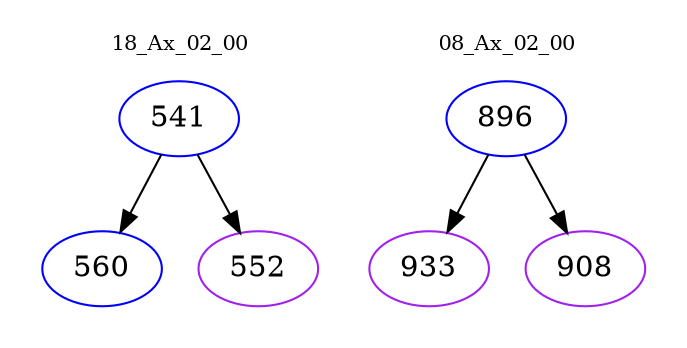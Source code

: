 digraph{
subgraph cluster_0 {
color = white
label = "18_Ax_02_00";
fontsize=10;
T0_541 [label="541", color="blue"]
T0_541 -> T0_560 [color="black"]
T0_560 [label="560", color="blue"]
T0_541 -> T0_552 [color="black"]
T0_552 [label="552", color="purple"]
}
subgraph cluster_1 {
color = white
label = "08_Ax_02_00";
fontsize=10;
T1_896 [label="896", color="blue"]
T1_896 -> T1_933 [color="black"]
T1_933 [label="933", color="purple"]
T1_896 -> T1_908 [color="black"]
T1_908 [label="908", color="purple"]
}
}
